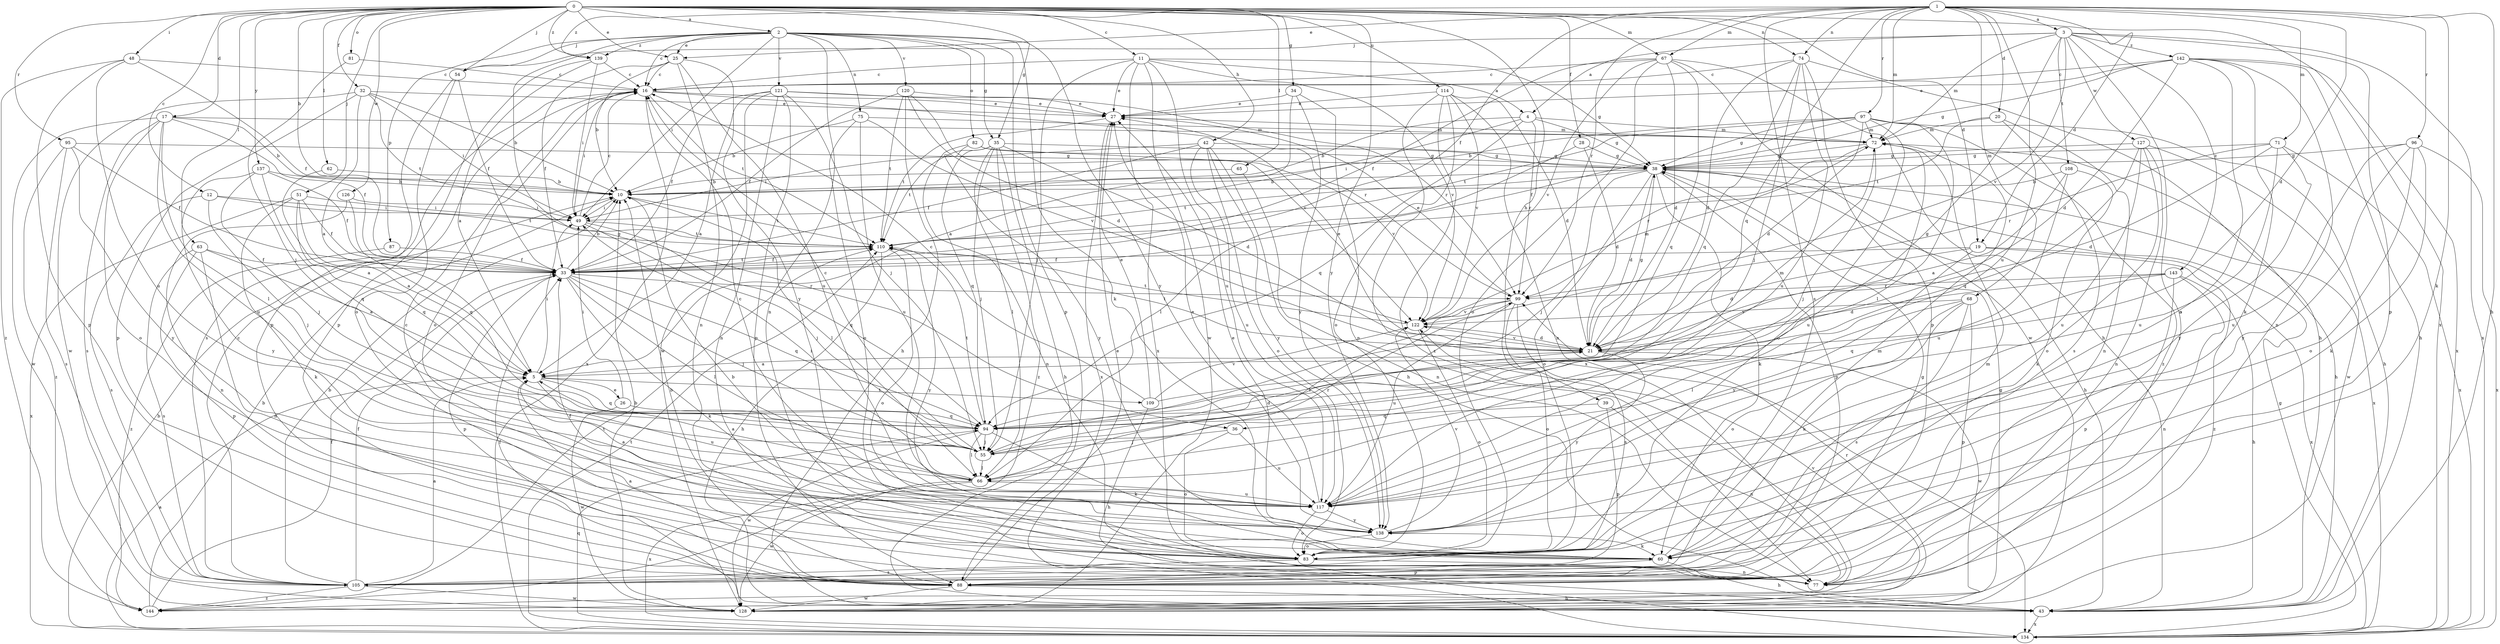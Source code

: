 strict digraph  {
0;
1;
2;
3;
4;
5;
10;
11;
12;
16;
17;
19;
20;
21;
25;
26;
27;
28;
32;
33;
34;
35;
36;
38;
39;
42;
43;
48;
49;
51;
54;
55;
60;
62;
63;
65;
66;
67;
68;
71;
72;
74;
75;
77;
81;
82;
83;
87;
88;
94;
95;
96;
97;
99;
105;
108;
109;
110;
114;
117;
120;
121;
122;
126;
127;
128;
134;
137;
138;
139;
142;
143;
144;
0 -> 2  [label=a];
0 -> 10  [label=b];
0 -> 11  [label=c];
0 -> 12  [label=c];
0 -> 17  [label=d];
0 -> 19  [label=d];
0 -> 25  [label=e];
0 -> 28  [label=f];
0 -> 32  [label=f];
0 -> 34  [label=g];
0 -> 35  [label=g];
0 -> 39  [label=h];
0 -> 42  [label=h];
0 -> 48  [label=i];
0 -> 51  [label=j];
0 -> 54  [label=j];
0 -> 62  [label=l];
0 -> 63  [label=l];
0 -> 65  [label=l];
0 -> 67  [label=m];
0 -> 74  [label=n];
0 -> 81  [label=o];
0 -> 95  [label=r];
0 -> 114  [label=u];
0 -> 126  [label=w];
0 -> 134  [label=x];
0 -> 137  [label=y];
0 -> 138  [label=y];
0 -> 139  [label=z];
1 -> 3  [label=a];
1 -> 19  [label=d];
1 -> 20  [label=d];
1 -> 21  [label=d];
1 -> 25  [label=e];
1 -> 33  [label=f];
1 -> 43  [label=h];
1 -> 60  [label=k];
1 -> 67  [label=m];
1 -> 68  [label=m];
1 -> 71  [label=m];
1 -> 72  [label=m];
1 -> 74  [label=n];
1 -> 94  [label=q];
1 -> 96  [label=r];
1 -> 97  [label=r];
1 -> 99  [label=r];
1 -> 105  [label=s];
1 -> 117  [label=u];
1 -> 139  [label=z];
2 -> 16  [label=c];
2 -> 25  [label=e];
2 -> 35  [label=g];
2 -> 36  [label=g];
2 -> 49  [label=i];
2 -> 54  [label=j];
2 -> 60  [label=k];
2 -> 75  [label=n];
2 -> 77  [label=n];
2 -> 82  [label=o];
2 -> 87  [label=p];
2 -> 88  [label=p];
2 -> 120  [label=v];
2 -> 121  [label=v];
2 -> 138  [label=y];
2 -> 139  [label=z];
3 -> 4  [label=a];
3 -> 36  [label=g];
3 -> 54  [label=j];
3 -> 72  [label=m];
3 -> 77  [label=n];
3 -> 88  [label=p];
3 -> 108  [label=t];
3 -> 122  [label=v];
3 -> 127  [label=w];
3 -> 134  [label=x];
3 -> 142  [label=z];
3 -> 143  [label=z];
4 -> 10  [label=b];
4 -> 38  [label=g];
4 -> 49  [label=i];
4 -> 72  [label=m];
4 -> 94  [label=q];
4 -> 99  [label=r];
5 -> 26  [label=e];
5 -> 49  [label=i];
5 -> 94  [label=q];
5 -> 109  [label=t];
5 -> 117  [label=u];
10 -> 49  [label=i];
10 -> 66  [label=l];
10 -> 110  [label=t];
11 -> 4  [label=a];
11 -> 16  [label=c];
11 -> 27  [label=e];
11 -> 38  [label=g];
11 -> 55  [label=j];
11 -> 117  [label=u];
11 -> 122  [label=v];
11 -> 128  [label=w];
11 -> 134  [label=x];
12 -> 49  [label=i];
12 -> 55  [label=j];
12 -> 105  [label=s];
12 -> 110  [label=t];
16 -> 27  [label=e];
16 -> 49  [label=i];
16 -> 83  [label=o];
16 -> 99  [label=r];
16 -> 105  [label=s];
16 -> 110  [label=t];
16 -> 134  [label=x];
17 -> 10  [label=b];
17 -> 33  [label=f];
17 -> 66  [label=l];
17 -> 72  [label=m];
17 -> 83  [label=o];
17 -> 105  [label=s];
17 -> 117  [label=u];
17 -> 128  [label=w];
19 -> 21  [label=d];
19 -> 33  [label=f];
19 -> 134  [label=x];
19 -> 138  [label=y];
19 -> 144  [label=z];
20 -> 72  [label=m];
20 -> 77  [label=n];
20 -> 105  [label=s];
20 -> 110  [label=t];
21 -> 5  [label=a];
21 -> 27  [label=e];
21 -> 38  [label=g];
21 -> 110  [label=t];
21 -> 122  [label=v];
21 -> 128  [label=w];
21 -> 138  [label=y];
25 -> 10  [label=b];
25 -> 16  [label=c];
25 -> 33  [label=f];
25 -> 77  [label=n];
25 -> 117  [label=u];
25 -> 138  [label=y];
26 -> 49  [label=i];
26 -> 94  [label=q];
26 -> 128  [label=w];
27 -> 72  [label=m];
27 -> 110  [label=t];
27 -> 134  [label=x];
28 -> 21  [label=d];
28 -> 38  [label=g];
28 -> 66  [label=l];
32 -> 5  [label=a];
32 -> 10  [label=b];
32 -> 27  [label=e];
32 -> 49  [label=i];
32 -> 88  [label=p];
32 -> 110  [label=t];
32 -> 128  [label=w];
33 -> 10  [label=b];
33 -> 55  [label=j];
33 -> 60  [label=k];
33 -> 66  [label=l];
33 -> 88  [label=p];
33 -> 94  [label=q];
33 -> 99  [label=r];
33 -> 110  [label=t];
34 -> 5  [label=a];
34 -> 27  [label=e];
34 -> 77  [label=n];
34 -> 138  [label=y];
35 -> 21  [label=d];
35 -> 38  [label=g];
35 -> 43  [label=h];
35 -> 55  [label=j];
35 -> 66  [label=l];
35 -> 94  [label=q];
35 -> 110  [label=t];
35 -> 144  [label=z];
36 -> 55  [label=j];
36 -> 83  [label=o];
36 -> 117  [label=u];
38 -> 10  [label=b];
38 -> 21  [label=d];
38 -> 43  [label=h];
38 -> 55  [label=j];
38 -> 60  [label=k];
38 -> 83  [label=o];
38 -> 88  [label=p];
38 -> 110  [label=t];
38 -> 134  [label=x];
39 -> 77  [label=n];
39 -> 88  [label=p];
39 -> 94  [label=q];
42 -> 33  [label=f];
42 -> 38  [label=g];
42 -> 43  [label=h];
42 -> 49  [label=i];
42 -> 83  [label=o];
42 -> 117  [label=u];
42 -> 138  [label=y];
43 -> 33  [label=f];
43 -> 134  [label=x];
48 -> 16  [label=c];
48 -> 33  [label=f];
48 -> 88  [label=p];
48 -> 117  [label=u];
48 -> 144  [label=z];
49 -> 16  [label=c];
49 -> 55  [label=j];
49 -> 94  [label=q];
49 -> 110  [label=t];
51 -> 5  [label=a];
51 -> 33  [label=f];
51 -> 49  [label=i];
51 -> 60  [label=k];
51 -> 94  [label=q];
51 -> 134  [label=x];
54 -> 33  [label=f];
54 -> 83  [label=o];
54 -> 88  [label=p];
55 -> 16  [label=c];
55 -> 21  [label=d];
55 -> 66  [label=l];
60 -> 10  [label=b];
60 -> 27  [label=e];
60 -> 43  [label=h];
60 -> 72  [label=m];
60 -> 88  [label=p];
62 -> 5  [label=a];
62 -> 10  [label=b];
63 -> 5  [label=a];
63 -> 33  [label=f];
63 -> 77  [label=n];
63 -> 88  [label=p];
63 -> 105  [label=s];
65 -> 10  [label=b];
65 -> 77  [label=n];
66 -> 5  [label=a];
66 -> 49  [label=i];
66 -> 99  [label=r];
66 -> 117  [label=u];
66 -> 128  [label=w];
66 -> 134  [label=x];
67 -> 16  [label=c];
67 -> 21  [label=d];
67 -> 33  [label=f];
67 -> 43  [label=h];
67 -> 83  [label=o];
67 -> 94  [label=q];
67 -> 122  [label=v];
67 -> 128  [label=w];
68 -> 60  [label=k];
68 -> 66  [label=l];
68 -> 83  [label=o];
68 -> 88  [label=p];
68 -> 105  [label=s];
68 -> 122  [label=v];
71 -> 21  [label=d];
71 -> 38  [label=g];
71 -> 99  [label=r];
71 -> 117  [label=u];
71 -> 134  [label=x];
71 -> 138  [label=y];
72 -> 38  [label=g];
72 -> 43  [label=h];
72 -> 55  [label=j];
72 -> 99  [label=r];
72 -> 117  [label=u];
74 -> 16  [label=c];
74 -> 21  [label=d];
74 -> 43  [label=h];
74 -> 55  [label=j];
74 -> 88  [label=p];
74 -> 94  [label=q];
74 -> 117  [label=u];
75 -> 10  [label=b];
75 -> 72  [label=m];
75 -> 83  [label=o];
75 -> 117  [label=u];
75 -> 122  [label=v];
81 -> 16  [label=c];
81 -> 55  [label=j];
82 -> 38  [label=g];
82 -> 77  [label=n];
82 -> 122  [label=v];
82 -> 138  [label=y];
83 -> 16  [label=c];
83 -> 33  [label=f];
83 -> 77  [label=n];
83 -> 105  [label=s];
87 -> 33  [label=f];
87 -> 144  [label=z];
88 -> 5  [label=a];
88 -> 10  [label=b];
88 -> 27  [label=e];
88 -> 38  [label=g];
88 -> 43  [label=h];
88 -> 128  [label=w];
94 -> 55  [label=j];
94 -> 60  [label=k];
94 -> 66  [label=l];
94 -> 110  [label=t];
94 -> 128  [label=w];
95 -> 33  [label=f];
95 -> 38  [label=g];
95 -> 105  [label=s];
95 -> 138  [label=y];
95 -> 144  [label=z];
96 -> 38  [label=g];
96 -> 60  [label=k];
96 -> 83  [label=o];
96 -> 117  [label=u];
96 -> 134  [label=x];
96 -> 138  [label=y];
97 -> 10  [label=b];
97 -> 21  [label=d];
97 -> 33  [label=f];
97 -> 38  [label=g];
97 -> 43  [label=h];
97 -> 66  [label=l];
97 -> 72  [label=m];
97 -> 83  [label=o];
97 -> 110  [label=t];
97 -> 144  [label=z];
99 -> 27  [label=e];
99 -> 66  [label=l];
99 -> 83  [label=o];
99 -> 105  [label=s];
99 -> 117  [label=u];
99 -> 122  [label=v];
105 -> 5  [label=a];
105 -> 10  [label=b];
105 -> 16  [label=c];
105 -> 33  [label=f];
105 -> 72  [label=m];
105 -> 128  [label=w];
105 -> 144  [label=z];
108 -> 5  [label=a];
108 -> 10  [label=b];
108 -> 60  [label=k];
108 -> 117  [label=u];
109 -> 16  [label=c];
109 -> 27  [label=e];
109 -> 43  [label=h];
109 -> 72  [label=m];
109 -> 122  [label=v];
110 -> 33  [label=f];
110 -> 43  [label=h];
110 -> 83  [label=o];
110 -> 138  [label=y];
114 -> 21  [label=d];
114 -> 27  [label=e];
114 -> 77  [label=n];
114 -> 83  [label=o];
114 -> 122  [label=v];
114 -> 134  [label=x];
114 -> 144  [label=z];
117 -> 5  [label=a];
117 -> 16  [label=c];
117 -> 27  [label=e];
117 -> 83  [label=o];
117 -> 138  [label=y];
120 -> 21  [label=d];
120 -> 27  [label=e];
120 -> 33  [label=f];
120 -> 43  [label=h];
120 -> 110  [label=t];
120 -> 122  [label=v];
121 -> 5  [label=a];
121 -> 27  [label=e];
121 -> 33  [label=f];
121 -> 55  [label=j];
121 -> 77  [label=n];
121 -> 88  [label=p];
121 -> 99  [label=r];
121 -> 128  [label=w];
122 -> 21  [label=d];
122 -> 72  [label=m];
122 -> 83  [label=o];
122 -> 110  [label=t];
126 -> 49  [label=i];
126 -> 77  [label=n];
126 -> 94  [label=q];
127 -> 38  [label=g];
127 -> 77  [label=n];
127 -> 83  [label=o];
127 -> 94  [label=q];
127 -> 117  [label=u];
127 -> 128  [label=w];
128 -> 10  [label=b];
128 -> 38  [label=g];
128 -> 99  [label=r];
128 -> 122  [label=v];
134 -> 5  [label=a];
134 -> 10  [label=b];
134 -> 38  [label=g];
134 -> 94  [label=q];
134 -> 110  [label=t];
137 -> 10  [label=b];
137 -> 33  [label=f];
137 -> 55  [label=j];
137 -> 94  [label=q];
137 -> 138  [label=y];
138 -> 60  [label=k];
138 -> 83  [label=o];
138 -> 122  [label=v];
139 -> 5  [label=a];
139 -> 16  [label=c];
139 -> 49  [label=i];
139 -> 88  [label=p];
142 -> 16  [label=c];
142 -> 21  [label=d];
142 -> 27  [label=e];
142 -> 38  [label=g];
142 -> 43  [label=h];
142 -> 60  [label=k];
142 -> 77  [label=n];
142 -> 83  [label=o];
142 -> 134  [label=x];
143 -> 21  [label=d];
143 -> 43  [label=h];
143 -> 77  [label=n];
143 -> 88  [label=p];
143 -> 94  [label=q];
143 -> 99  [label=r];
144 -> 10  [label=b];
144 -> 33  [label=f];
144 -> 110  [label=t];
}
